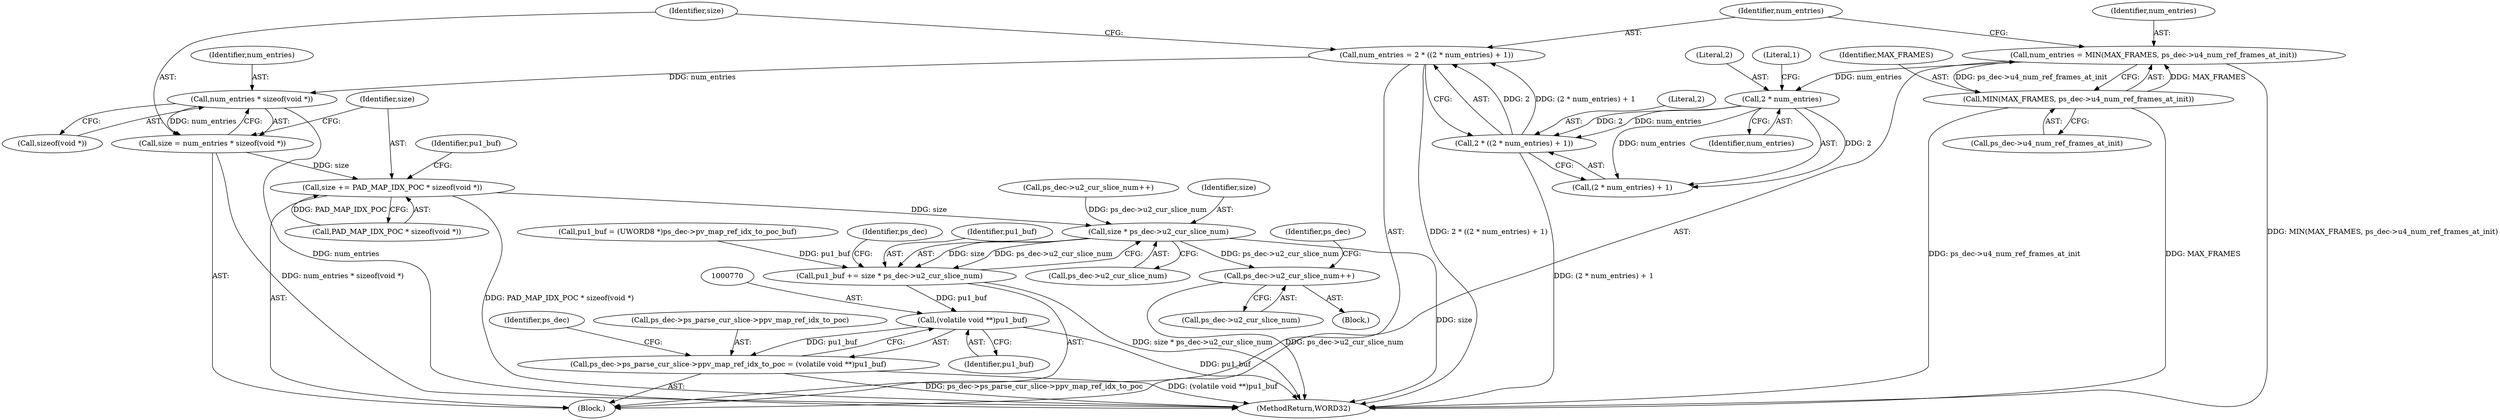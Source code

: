 digraph "0_Android_4a524d3a8ae9aa20c36430008e6bd429443f8f1d_1@API" {
"1000739" [label="(Call,num_entries * sizeof(void *))"];
"1000728" [label="(Call,num_entries = 2 * ((2 * num_entries) + 1))"];
"1000730" [label="(Call,2 * ((2 * num_entries) + 1))"];
"1000733" [label="(Call,2 * num_entries)"];
"1000721" [label="(Call,num_entries = MIN(MAX_FRAMES, ps_dec->u4_num_ref_frames_at_init))"];
"1000723" [label="(Call,MIN(MAX_FRAMES, ps_dec->u4_num_ref_frames_at_init))"];
"1000737" [label="(Call,size = num_entries * sizeof(void *))"];
"1000743" [label="(Call,size += PAD_MAP_IDX_POC * sizeof(void *))"];
"1000758" [label="(Call,size * ps_dec->u2_cur_slice_num)"];
"1000756" [label="(Call,pu1_buf += size * ps_dec->u2_cur_slice_num)"];
"1000769" [label="(Call,(volatile void **)pu1_buf)"];
"1000763" [label="(Call,ps_dec->ps_parse_cur_slice->ppv_map_ref_idx_to_poc = (volatile void **)pu1_buf)"];
"1001230" [label="(Call,ps_dec->u2_cur_slice_num++)"];
"1000731" [label="(Literal,2)"];
"1000745" [label="(Call,PAD_MAP_IDX_POC * sizeof(void *))"];
"1000749" [label="(Call,pu1_buf = (UWORD8 *)ps_dec->pv_map_ref_idx_to_poc_buf)"];
"1000771" [label="(Identifier,pu1_buf)"];
"1000721" [label="(Call,num_entries = MIN(MAX_FRAMES, ps_dec->u4_num_ref_frames_at_init))"];
"1000766" [label="(Identifier,ps_dec)"];
"1000729" [label="(Identifier,num_entries)"];
"1000763" [label="(Call,ps_dec->ps_parse_cur_slice->ppv_map_ref_idx_to_poc = (volatile void **)pu1_buf)"];
"1000733" [label="(Call,2 * num_entries)"];
"1000775" [label="(Identifier,ps_dec)"];
"1000732" [label="(Call,(2 * num_entries) + 1)"];
"1000740" [label="(Identifier,num_entries)"];
"1000735" [label="(Identifier,num_entries)"];
"1000739" [label="(Call,num_entries * sizeof(void *))"];
"1000734" [label="(Literal,2)"];
"1000722" [label="(Identifier,num_entries)"];
"1000750" [label="(Identifier,pu1_buf)"];
"1000760" [label="(Call,ps_dec->u2_cur_slice_num)"];
"1001231" [label="(Call,ps_dec->u2_cur_slice_num)"];
"1000717" [label="(Block,)"];
"1001230" [label="(Call,ps_dec->u2_cur_slice_num++)"];
"1000136" [label="(Block,)"];
"1000723" [label="(Call,MIN(MAX_FRAMES, ps_dec->u4_num_ref_frames_at_init))"];
"1000736" [label="(Literal,1)"];
"1000728" [label="(Call,num_entries = 2 * ((2 * num_entries) + 1))"];
"1001278" [label="(MethodReturn,WORD32)"];
"1000759" [label="(Identifier,size)"];
"1000757" [label="(Identifier,pu1_buf)"];
"1001237" [label="(Identifier,ps_dec)"];
"1000725" [label="(Call,ps_dec->u4_num_ref_frames_at_init)"];
"1000738" [label="(Identifier,size)"];
"1000764" [label="(Call,ps_dec->ps_parse_cur_slice->ppv_map_ref_idx_to_poc)"];
"1000769" [label="(Call,(volatile void **)pu1_buf)"];
"1000737" [label="(Call,size = num_entries * sizeof(void *))"];
"1000741" [label="(Call,sizeof(void *))"];
"1000758" [label="(Call,size * ps_dec->u2_cur_slice_num)"];
"1000756" [label="(Call,pu1_buf += size * ps_dec->u2_cur_slice_num)"];
"1000744" [label="(Identifier,size)"];
"1000743" [label="(Call,size += PAD_MAP_IDX_POC * sizeof(void *))"];
"1000724" [label="(Identifier,MAX_FRAMES)"];
"1000730" [label="(Call,2 * ((2 * num_entries) + 1))"];
"1000682" [label="(Call,ps_dec->u2_cur_slice_num++)"];
"1000739" -> "1000737"  [label="AST: "];
"1000739" -> "1000741"  [label="CFG: "];
"1000740" -> "1000739"  [label="AST: "];
"1000741" -> "1000739"  [label="AST: "];
"1000737" -> "1000739"  [label="CFG: "];
"1000739" -> "1001278"  [label="DDG: num_entries"];
"1000739" -> "1000737"  [label="DDG: num_entries"];
"1000728" -> "1000739"  [label="DDG: num_entries"];
"1000728" -> "1000717"  [label="AST: "];
"1000728" -> "1000730"  [label="CFG: "];
"1000729" -> "1000728"  [label="AST: "];
"1000730" -> "1000728"  [label="AST: "];
"1000738" -> "1000728"  [label="CFG: "];
"1000728" -> "1001278"  [label="DDG: 2 * ((2 * num_entries) + 1)"];
"1000730" -> "1000728"  [label="DDG: 2"];
"1000730" -> "1000728"  [label="DDG: (2 * num_entries) + 1"];
"1000730" -> "1000732"  [label="CFG: "];
"1000731" -> "1000730"  [label="AST: "];
"1000732" -> "1000730"  [label="AST: "];
"1000730" -> "1001278"  [label="DDG: (2 * num_entries) + 1"];
"1000733" -> "1000730"  [label="DDG: 2"];
"1000733" -> "1000730"  [label="DDG: num_entries"];
"1000733" -> "1000732"  [label="AST: "];
"1000733" -> "1000735"  [label="CFG: "];
"1000734" -> "1000733"  [label="AST: "];
"1000735" -> "1000733"  [label="AST: "];
"1000736" -> "1000733"  [label="CFG: "];
"1000733" -> "1000732"  [label="DDG: 2"];
"1000733" -> "1000732"  [label="DDG: num_entries"];
"1000721" -> "1000733"  [label="DDG: num_entries"];
"1000721" -> "1000717"  [label="AST: "];
"1000721" -> "1000723"  [label="CFG: "];
"1000722" -> "1000721"  [label="AST: "];
"1000723" -> "1000721"  [label="AST: "];
"1000729" -> "1000721"  [label="CFG: "];
"1000721" -> "1001278"  [label="DDG: MIN(MAX_FRAMES, ps_dec->u4_num_ref_frames_at_init)"];
"1000723" -> "1000721"  [label="DDG: MAX_FRAMES"];
"1000723" -> "1000721"  [label="DDG: ps_dec->u4_num_ref_frames_at_init"];
"1000723" -> "1000725"  [label="CFG: "];
"1000724" -> "1000723"  [label="AST: "];
"1000725" -> "1000723"  [label="AST: "];
"1000723" -> "1001278"  [label="DDG: MAX_FRAMES"];
"1000723" -> "1001278"  [label="DDG: ps_dec->u4_num_ref_frames_at_init"];
"1000737" -> "1000717"  [label="AST: "];
"1000738" -> "1000737"  [label="AST: "];
"1000744" -> "1000737"  [label="CFG: "];
"1000737" -> "1001278"  [label="DDG: num_entries * sizeof(void *)"];
"1000737" -> "1000743"  [label="DDG: size"];
"1000743" -> "1000717"  [label="AST: "];
"1000743" -> "1000745"  [label="CFG: "];
"1000744" -> "1000743"  [label="AST: "];
"1000745" -> "1000743"  [label="AST: "];
"1000750" -> "1000743"  [label="CFG: "];
"1000743" -> "1001278"  [label="DDG: PAD_MAP_IDX_POC * sizeof(void *)"];
"1000745" -> "1000743"  [label="DDG: PAD_MAP_IDX_POC"];
"1000743" -> "1000758"  [label="DDG: size"];
"1000758" -> "1000756"  [label="AST: "];
"1000758" -> "1000760"  [label="CFG: "];
"1000759" -> "1000758"  [label="AST: "];
"1000760" -> "1000758"  [label="AST: "];
"1000756" -> "1000758"  [label="CFG: "];
"1000758" -> "1001278"  [label="DDG: size"];
"1000758" -> "1000756"  [label="DDG: size"];
"1000758" -> "1000756"  [label="DDG: ps_dec->u2_cur_slice_num"];
"1000682" -> "1000758"  [label="DDG: ps_dec->u2_cur_slice_num"];
"1000758" -> "1001230"  [label="DDG: ps_dec->u2_cur_slice_num"];
"1000756" -> "1000717"  [label="AST: "];
"1000757" -> "1000756"  [label="AST: "];
"1000766" -> "1000756"  [label="CFG: "];
"1000756" -> "1001278"  [label="DDG: size * ps_dec->u2_cur_slice_num"];
"1000749" -> "1000756"  [label="DDG: pu1_buf"];
"1000756" -> "1000769"  [label="DDG: pu1_buf"];
"1000769" -> "1000763"  [label="AST: "];
"1000769" -> "1000771"  [label="CFG: "];
"1000770" -> "1000769"  [label="AST: "];
"1000771" -> "1000769"  [label="AST: "];
"1000763" -> "1000769"  [label="CFG: "];
"1000769" -> "1001278"  [label="DDG: pu1_buf"];
"1000769" -> "1000763"  [label="DDG: pu1_buf"];
"1000763" -> "1000717"  [label="AST: "];
"1000764" -> "1000763"  [label="AST: "];
"1000775" -> "1000763"  [label="CFG: "];
"1000763" -> "1001278"  [label="DDG: (volatile void **)pu1_buf"];
"1000763" -> "1001278"  [label="DDG: ps_dec->ps_parse_cur_slice->ppv_map_ref_idx_to_poc"];
"1001230" -> "1000136"  [label="AST: "];
"1001230" -> "1001231"  [label="CFG: "];
"1001231" -> "1001230"  [label="AST: "];
"1001237" -> "1001230"  [label="CFG: "];
"1001230" -> "1001278"  [label="DDG: ps_dec->u2_cur_slice_num"];
}
